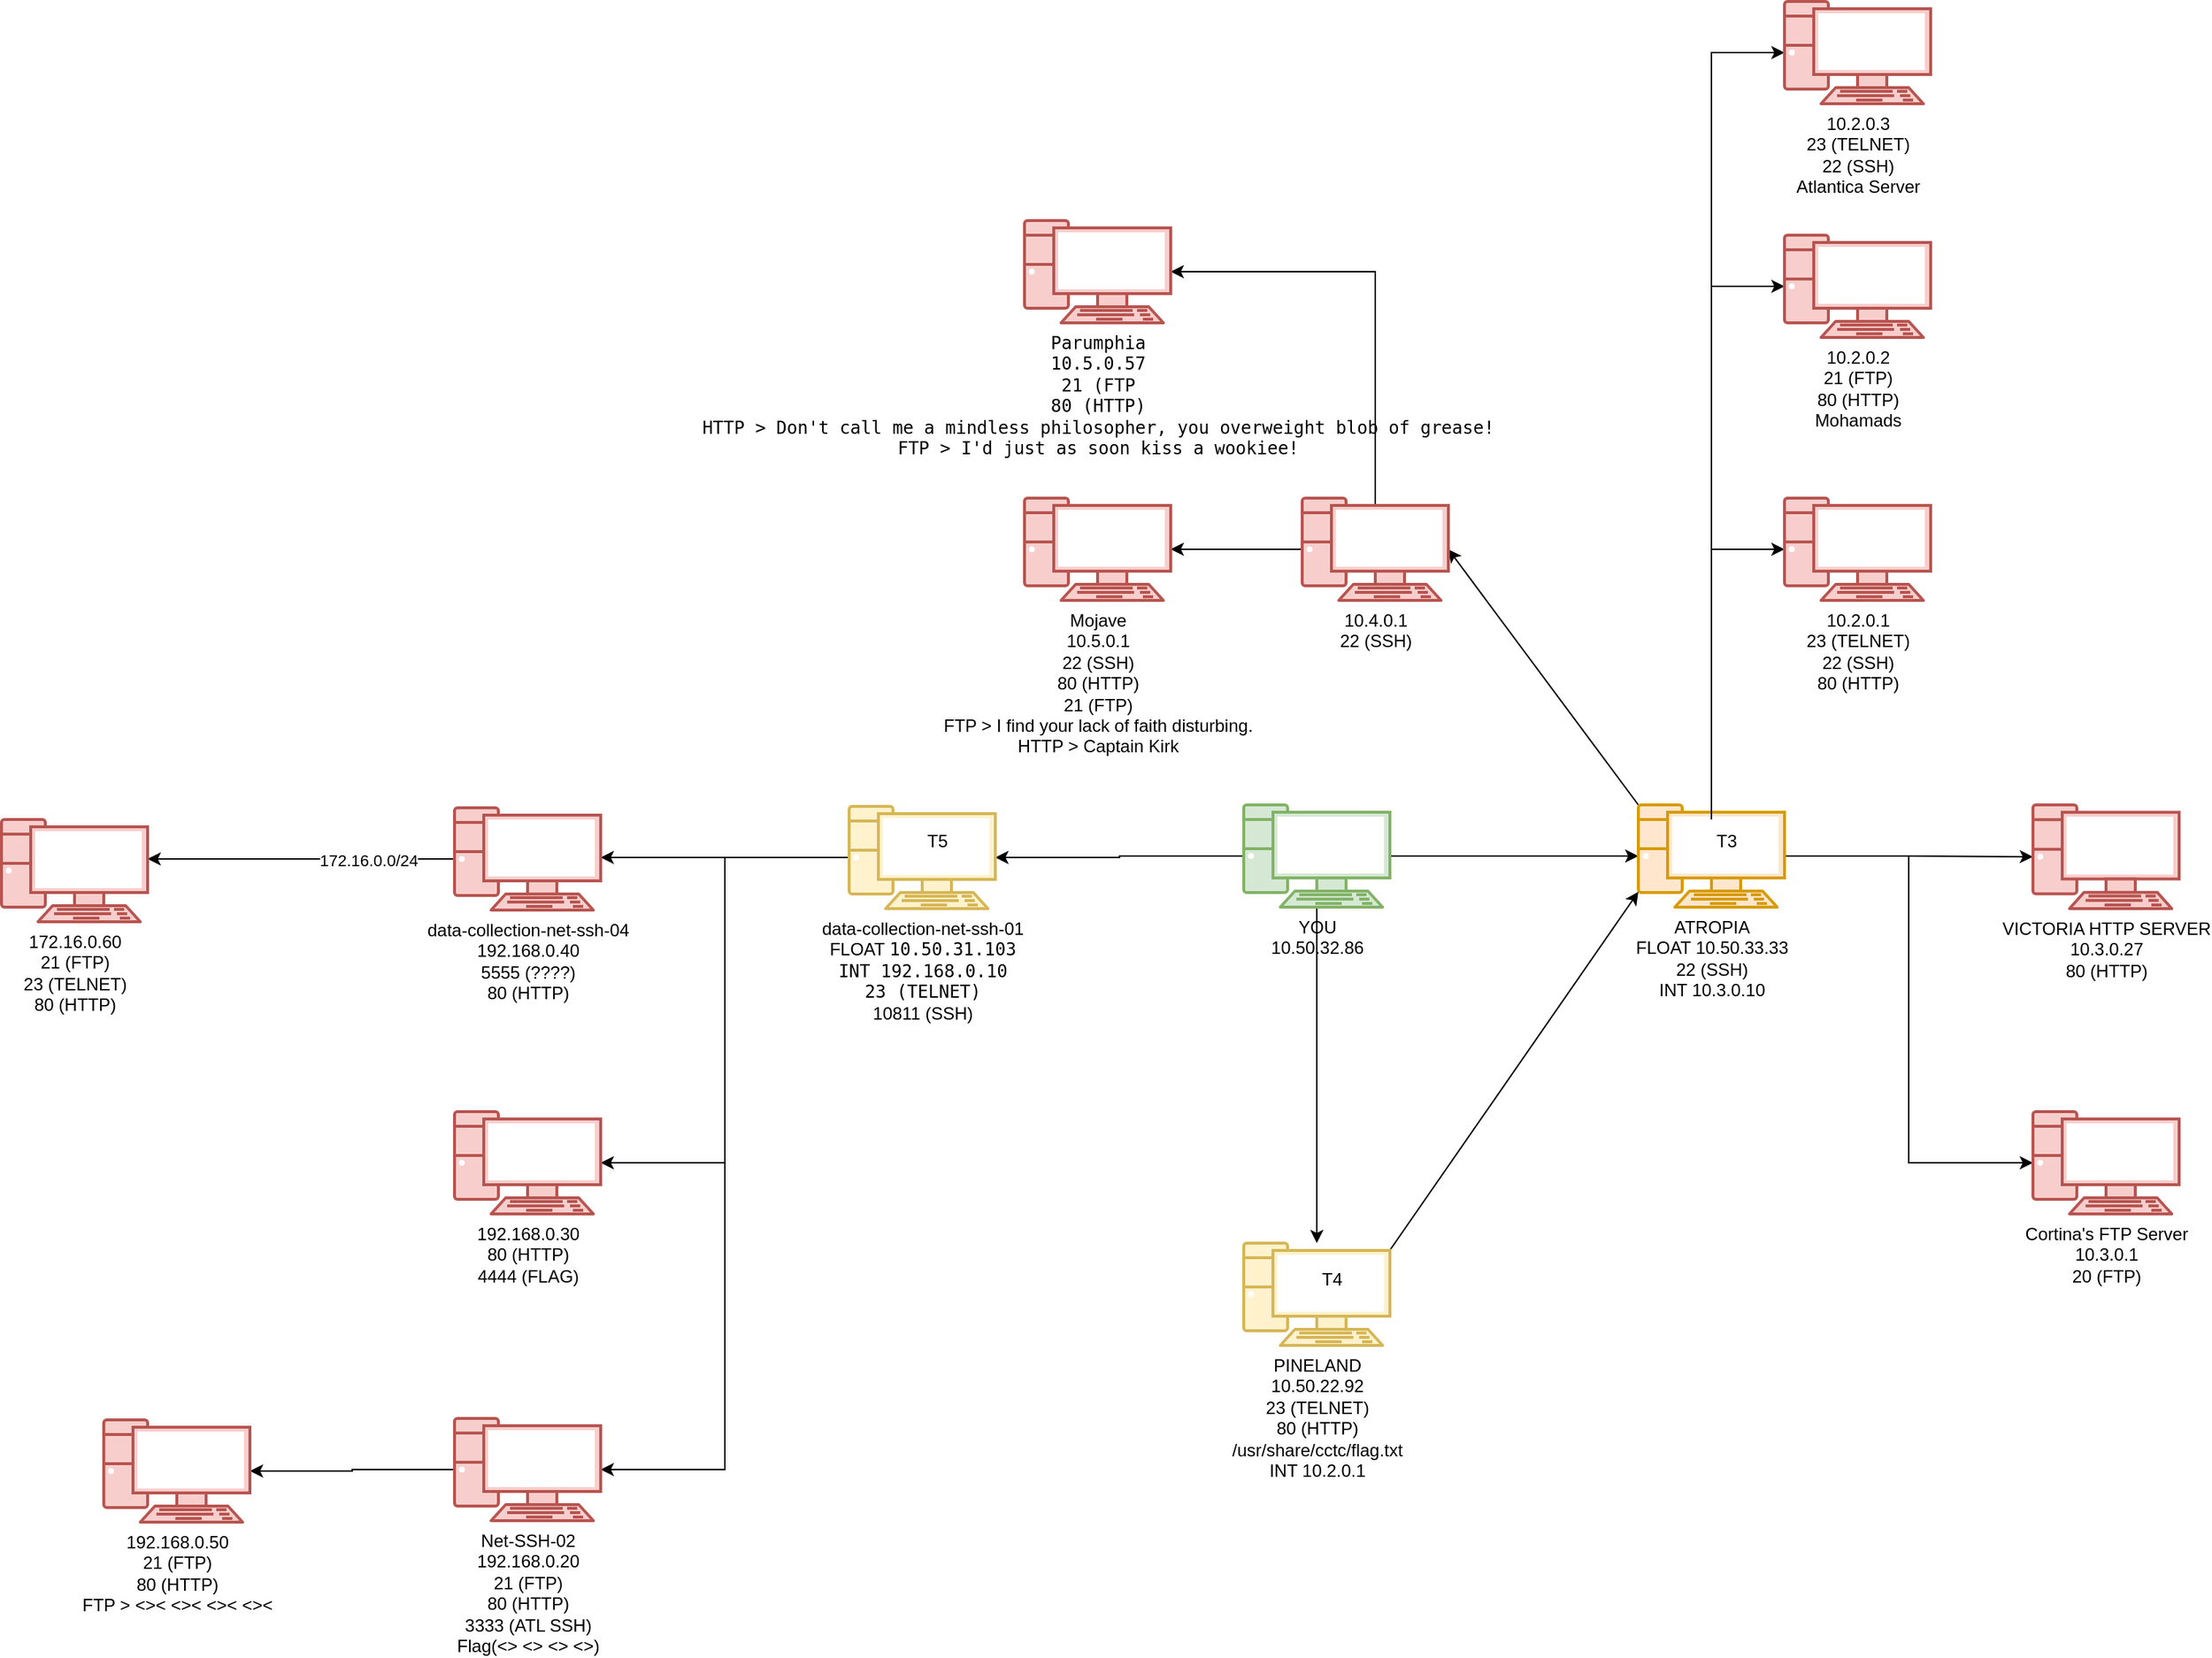 <mxfile version="21.0.2" type="github">
  <diagram name="Page-1" id="W_BNFXHgd7Bk-PhsKlOg">
    <mxGraphModel dx="2973" dy="2288" grid="1" gridSize="10" guides="1" tooltips="1" connect="1" arrows="1" fold="1" page="1" pageScale="1" pageWidth="850" pageHeight="1100" math="0" shadow="0">
      <root>
        <mxCell id="0" />
        <mxCell id="1" parent="0" />
        <mxCell id="dZubbr0zZH0bgpUT_jn3-5" style="edgeStyle=orthogonalEdgeStyle;rounded=0;orthogonalLoop=1;jettySize=auto;html=1;exitX=1;exitY=0.5;exitDx=0;exitDy=0;exitPerimeter=0;entryX=0;entryY=0.5;entryDx=0;entryDy=0;entryPerimeter=0;" parent="1" source="dZubbr0zZH0bgpUT_jn3-1" target="dZubbr0zZH0bgpUT_jn3-2" edge="1">
          <mxGeometry relative="1" as="geometry" />
        </mxCell>
        <mxCell id="dZubbr0zZH0bgpUT_jn3-9" style="edgeStyle=orthogonalEdgeStyle;rounded=0;orthogonalLoop=1;jettySize=auto;html=1;exitX=0.5;exitY=1;exitDx=0;exitDy=0;exitPerimeter=0;" parent="1" source="dZubbr0zZH0bgpUT_jn3-1" target="dZubbr0zZH0bgpUT_jn3-8" edge="1">
          <mxGeometry relative="1" as="geometry" />
        </mxCell>
        <mxCell id="dZubbr0zZH0bgpUT_jn3-29" style="edgeStyle=orthogonalEdgeStyle;rounded=0;orthogonalLoop=1;jettySize=auto;html=1;exitX=0;exitY=0.5;exitDx=0;exitDy=0;exitPerimeter=0;" parent="1" source="dZubbr0zZH0bgpUT_jn3-1" target="dZubbr0zZH0bgpUT_jn3-28" edge="1">
          <mxGeometry relative="1" as="geometry" />
        </mxCell>
        <mxCell id="dZubbr0zZH0bgpUT_jn3-1" value="&lt;div&gt;YOU&lt;/div&gt;&lt;div&gt;10.50.32.86&lt;br&gt;&lt;/div&gt;" style="verticalAlign=top;verticalLabelPosition=bottom;labelPosition=center;align=center;html=1;outlineConnect=0;fillColor=#d5e8d4;strokeColor=#82b366;gradientDirection=north;strokeWidth=2;shape=mxgraph.networks.pc;" parent="1" vertex="1">
          <mxGeometry x="150" y="230" width="100" height="70" as="geometry" />
        </mxCell>
        <mxCell id="dZubbr0zZH0bgpUT_jn3-4" style="edgeStyle=orthogonalEdgeStyle;rounded=0;orthogonalLoop=1;jettySize=auto;html=1;exitX=1;exitY=0.5;exitDx=0;exitDy=0;exitPerimeter=0;" parent="1" source="dZubbr0zZH0bgpUT_jn3-2" target="dZubbr0zZH0bgpUT_jn3-3" edge="1">
          <mxGeometry relative="1" as="geometry" />
        </mxCell>
        <mxCell id="dZubbr0zZH0bgpUT_jn3-7" style="edgeStyle=orthogonalEdgeStyle;rounded=0;orthogonalLoop=1;jettySize=auto;html=1;exitX=1;exitY=0.5;exitDx=0;exitDy=0;exitPerimeter=0;entryX=0;entryY=0.5;entryDx=0;entryDy=0;entryPerimeter=0;" parent="1" source="dZubbr0zZH0bgpUT_jn3-2" target="dZubbr0zZH0bgpUT_jn3-6" edge="1">
          <mxGeometry relative="1" as="geometry" />
        </mxCell>
        <mxCell id="dZubbr0zZH0bgpUT_jn3-16" style="edgeStyle=orthogonalEdgeStyle;rounded=0;orthogonalLoop=1;jettySize=auto;html=1;entryX=0;entryY=0.5;entryDx=0;entryDy=0;entryPerimeter=0;" parent="1" source="dZubbr0zZH0bgpUT_jn3-2" target="dZubbr0zZH0bgpUT_jn3-13" edge="1">
          <mxGeometry relative="1" as="geometry">
            <mxPoint x="370" y="-130" as="sourcePoint" />
          </mxGeometry>
        </mxCell>
        <mxCell id="dZubbr0zZH0bgpUT_jn3-18" style="edgeStyle=orthogonalEdgeStyle;rounded=0;orthogonalLoop=1;jettySize=auto;html=1;exitX=0.5;exitY=0.07;exitDx=0;exitDy=0;exitPerimeter=0;entryX=0;entryY=0.5;entryDx=0;entryDy=0;entryPerimeter=0;" parent="1" source="dZubbr0zZH0bgpUT_jn3-2" target="dZubbr0zZH0bgpUT_jn3-15" edge="1">
          <mxGeometry relative="1" as="geometry" />
        </mxCell>
        <mxCell id="dZubbr0zZH0bgpUT_jn3-23" style="rounded=0;orthogonalLoop=1;jettySize=auto;html=1;exitX=0;exitY=0;exitDx=0;exitDy=0;exitPerimeter=0;entryX=1;entryY=0.5;entryDx=0;entryDy=0;entryPerimeter=0;" parent="1" source="dZubbr0zZH0bgpUT_jn3-2" target="dZubbr0zZH0bgpUT_jn3-22" edge="1">
          <mxGeometry relative="1" as="geometry" />
        </mxCell>
        <mxCell id="dZubbr0zZH0bgpUT_jn3-2" value="&lt;div&gt;ATROPIA&lt;/div&gt;&lt;div&gt;FLOAT 10.50.33.33&lt;/div&gt;&lt;div&gt;22 (SSH)&lt;/div&gt;&lt;div&gt;INT 10.3.0.10&lt;br&gt;&lt;/div&gt;" style="verticalAlign=top;verticalLabelPosition=bottom;labelPosition=center;align=center;html=1;outlineConnect=0;fillColor=#ffe6cc;strokeColor=#d79b00;gradientDirection=north;strokeWidth=2;shape=mxgraph.networks.pc;" parent="1" vertex="1">
          <mxGeometry x="420" y="230" width="100" height="70" as="geometry" />
        </mxCell>
        <mxCell id="dZubbr0zZH0bgpUT_jn3-3" value="&lt;div&gt;VICTORIA HTTP SERVER&lt;/div&gt;&lt;div&gt;10.3.0.27&lt;br&gt;&lt;/div&gt;&lt;div&gt;80 (HTTP)&lt;br&gt;&lt;/div&gt;" style="verticalAlign=top;verticalLabelPosition=bottom;labelPosition=center;align=center;html=1;outlineConnect=0;fillColor=#f8cecc;strokeColor=#b85450;gradientDirection=north;strokeWidth=2;shape=mxgraph.networks.pc;" parent="1" vertex="1">
          <mxGeometry x="690" y="230" width="100" height="71" as="geometry" />
        </mxCell>
        <mxCell id="dZubbr0zZH0bgpUT_jn3-6" value="&lt;div&gt;Cortina&#39;s FTP Server&lt;/div&gt;&lt;div&gt;10.3.0.1&lt;/div&gt;&lt;div&gt;20 (FTP)&lt;br&gt;&lt;/div&gt;" style="verticalAlign=top;verticalLabelPosition=bottom;labelPosition=center;align=center;html=1;outlineConnect=0;fillColor=#f8cecc;strokeColor=#b85450;gradientDirection=north;strokeWidth=2;shape=mxgraph.networks.pc;" parent="1" vertex="1">
          <mxGeometry x="690" y="440" width="100" height="70" as="geometry" />
        </mxCell>
        <mxCell id="dZubbr0zZH0bgpUT_jn3-12" style="rounded=0;orthogonalLoop=1;jettySize=auto;html=1;exitX=1;exitY=0.07;exitDx=0;exitDy=0;exitPerimeter=0;entryX=0;entryY=0.85;entryDx=0;entryDy=0;entryPerimeter=0;" parent="1" source="dZubbr0zZH0bgpUT_jn3-8" target="dZubbr0zZH0bgpUT_jn3-2" edge="1">
          <mxGeometry relative="1" as="geometry" />
        </mxCell>
        <mxCell id="dZubbr0zZH0bgpUT_jn3-8" value="&lt;div&gt;PINELAND&lt;/div&gt;&lt;div&gt;10.50.22.92&lt;/div&gt;&lt;div&gt;23 (TELNET)&lt;/div&gt;&lt;div&gt;80 (HTTP)&lt;br&gt;&lt;/div&gt;&lt;div&gt;/usr/share/cctc/flag.txt&lt;/div&gt;&lt;div&gt;INT 10.2.0.1&lt;br&gt;&lt;/div&gt;" style="verticalAlign=top;verticalLabelPosition=bottom;labelPosition=center;align=center;html=1;outlineConnect=0;fillColor=#fff2cc;strokeColor=#d6b656;gradientDirection=north;strokeWidth=2;shape=mxgraph.networks.pc;" parent="1" vertex="1">
          <mxGeometry x="150" y="530" width="100" height="70" as="geometry" />
        </mxCell>
        <mxCell id="dZubbr0zZH0bgpUT_jn3-17" style="edgeStyle=orthogonalEdgeStyle;rounded=0;orthogonalLoop=1;jettySize=auto;html=1;entryX=0;entryY=0.5;entryDx=0;entryDy=0;entryPerimeter=0;" parent="1" source="dZubbr0zZH0bgpUT_jn3-10" target="dZubbr0zZH0bgpUT_jn3-14" edge="1">
          <mxGeometry relative="1" as="geometry">
            <Array as="points">
              <mxPoint x="470" y="-125" />
            </Array>
          </mxGeometry>
        </mxCell>
        <mxCell id="dZubbr0zZH0bgpUT_jn3-10" value="T3" style="text;html=1;align=center;verticalAlign=middle;resizable=0;points=[];autosize=1;strokeColor=none;fillColor=none;" parent="1" vertex="1">
          <mxGeometry x="460" y="240" width="40" height="30" as="geometry" />
        </mxCell>
        <mxCell id="dZubbr0zZH0bgpUT_jn3-11" value="T4" style="text;html=1;align=center;verticalAlign=middle;resizable=0;points=[];autosize=1;strokeColor=none;fillColor=none;" parent="1" vertex="1">
          <mxGeometry x="190" y="540" width="40" height="30" as="geometry" />
        </mxCell>
        <mxCell id="dZubbr0zZH0bgpUT_jn3-13" value="&lt;div&gt;10.2.0.1&lt;/div&gt;&lt;div&gt;23 (TELNET)&lt;/div&gt;&lt;div&gt;22 (SSH)&lt;/div&gt;&lt;div&gt;80 (HTTP)&lt;br&gt;&lt;/div&gt;" style="verticalAlign=top;verticalLabelPosition=bottom;labelPosition=center;align=center;html=1;outlineConnect=0;fillColor=#f8cecc;strokeColor=#b85450;gradientDirection=north;strokeWidth=2;shape=mxgraph.networks.pc;" parent="1" vertex="1">
          <mxGeometry x="520" y="20" width="100" height="70" as="geometry" />
        </mxCell>
        <mxCell id="dZubbr0zZH0bgpUT_jn3-14" value="&lt;div&gt;10.2.0.2&lt;/div&gt;&lt;div&gt;21 (FTP)&lt;/div&gt;&lt;div&gt;80 (HTTP)&lt;/div&gt;&lt;div&gt;Mohamads&lt;br&gt;&lt;/div&gt;" style="verticalAlign=top;verticalLabelPosition=bottom;labelPosition=center;align=center;html=1;outlineConnect=0;fillColor=#f8cecc;strokeColor=#b85450;gradientDirection=north;strokeWidth=2;shape=mxgraph.networks.pc;" parent="1" vertex="1">
          <mxGeometry x="520" y="-160" width="100" height="70" as="geometry" />
        </mxCell>
        <mxCell id="dZubbr0zZH0bgpUT_jn3-15" value="&lt;div&gt;10.2.0.3&lt;/div&gt;&lt;div&gt;23 (TELNET)&lt;/div&gt;&lt;div&gt;22 (SSH)&lt;br&gt;&lt;/div&gt;&lt;div&gt;Atlantica Server&lt;br&gt;&lt;/div&gt;" style="verticalAlign=top;verticalLabelPosition=bottom;labelPosition=center;align=center;html=1;outlineConnect=0;fillColor=#f8cecc;strokeColor=#b85450;gradientDirection=north;strokeWidth=2;shape=mxgraph.networks.pc;" parent="1" vertex="1">
          <mxGeometry x="520" y="-320" width="100" height="70" as="geometry" />
        </mxCell>
        <mxCell id="dZubbr0zZH0bgpUT_jn3-25" style="edgeStyle=orthogonalEdgeStyle;rounded=0;orthogonalLoop=1;jettySize=auto;html=1;exitX=0;exitY=0.5;exitDx=0;exitDy=0;exitPerimeter=0;entryX=1;entryY=0.5;entryDx=0;entryDy=0;entryPerimeter=0;" parent="1" source="dZubbr0zZH0bgpUT_jn3-22" target="dZubbr0zZH0bgpUT_jn3-24" edge="1">
          <mxGeometry relative="1" as="geometry" />
        </mxCell>
        <mxCell id="dZubbr0zZH0bgpUT_jn3-27" style="edgeStyle=orthogonalEdgeStyle;rounded=0;orthogonalLoop=1;jettySize=auto;html=1;exitX=0.5;exitY=0.07;exitDx=0;exitDy=0;exitPerimeter=0;entryX=1;entryY=0.5;entryDx=0;entryDy=0;entryPerimeter=0;" parent="1" source="dZubbr0zZH0bgpUT_jn3-22" target="dZubbr0zZH0bgpUT_jn3-26" edge="1">
          <mxGeometry relative="1" as="geometry">
            <Array as="points">
              <mxPoint x="240" y="-135" />
            </Array>
          </mxGeometry>
        </mxCell>
        <mxCell id="dZubbr0zZH0bgpUT_jn3-22" value="&lt;div&gt;10.4.0.1&lt;/div&gt;&lt;div&gt;22 (SSH)&lt;br&gt;&lt;/div&gt;" style="verticalAlign=top;verticalLabelPosition=bottom;labelPosition=center;align=center;html=1;outlineConnect=0;fillColor=#f8cecc;strokeColor=#b85450;gradientDirection=north;strokeWidth=2;shape=mxgraph.networks.pc;" parent="1" vertex="1">
          <mxGeometry x="190" y="20" width="100" height="70" as="geometry" />
        </mxCell>
        <mxCell id="dZubbr0zZH0bgpUT_jn3-24" value="&lt;div&gt;Mojave&lt;br&gt;&lt;/div&gt;&lt;div&gt;10.5.0.1&lt;/div&gt;&lt;div&gt;22 (SSH)&lt;br&gt;&lt;/div&gt;&lt;div&gt;80 (HTTP)&lt;br&gt;&lt;/div&gt;&lt;div&gt;21 (FTP)&lt;br&gt;&lt;/div&gt;&lt;div&gt;FTP &amp;gt; I find your lack of faith disturbing.&lt;/div&gt;&lt;div&gt;HTTP &amp;gt; Captain Kirk&lt;br&gt;&lt;/div&gt;" style="verticalAlign=top;verticalLabelPosition=bottom;labelPosition=center;align=center;html=1;outlineConnect=0;fillColor=#f8cecc;strokeColor=#b85450;gradientDirection=north;strokeWidth=2;shape=mxgraph.networks.pc;" parent="1" vertex="1">
          <mxGeometry y="20" width="100" height="70" as="geometry" />
        </mxCell>
        <mxCell id="dZubbr0zZH0bgpUT_jn3-26" value="&lt;div&gt;&lt;code&gt;Parumphia&lt;br&gt;&lt;/code&gt;&lt;/div&gt;&lt;div&gt;&lt;code&gt;10.5.0.57&lt;br&gt;&lt;/code&gt;&lt;/div&gt;&lt;div&gt;&lt;code&gt;21 (FTP&lt;/code&gt;&lt;/div&gt;&lt;div&gt;&lt;code&gt;80 (HTTP)&lt;br&gt;&lt;/code&gt;&lt;/div&gt;&lt;div&gt;&lt;code&gt;HTTP &amp;gt; Don&#39;t call me a mindless philosopher, you overweight blob of grease!&lt;/code&gt;&lt;/div&gt;&lt;div&gt;&lt;code&gt;FTP &amp;gt; I&#39;d just as soon kiss a wookiee!&lt;br&gt;&lt;/code&gt;&lt;/div&gt;" style="verticalAlign=top;verticalLabelPosition=bottom;labelPosition=center;align=center;html=1;outlineConnect=0;fillColor=#f8cecc;strokeColor=#b85450;gradientDirection=north;strokeWidth=2;shape=mxgraph.networks.pc;" parent="1" vertex="1">
          <mxGeometry y="-170" width="100" height="70" as="geometry" />
        </mxCell>
        <mxCell id="dZubbr0zZH0bgpUT_jn3-35" style="edgeStyle=orthogonalEdgeStyle;rounded=0;orthogonalLoop=1;jettySize=auto;html=1;exitX=0;exitY=0.5;exitDx=0;exitDy=0;exitPerimeter=0;" parent="1" source="dZubbr0zZH0bgpUT_jn3-28" target="dZubbr0zZH0bgpUT_jn3-33" edge="1">
          <mxGeometry relative="1" as="geometry">
            <Array as="points">
              <mxPoint x="-250" y="266" />
              <mxPoint x="-250" y="266" />
            </Array>
          </mxGeometry>
        </mxCell>
        <mxCell id="dZubbr0zZH0bgpUT_jn3-36" style="edgeStyle=orthogonalEdgeStyle;rounded=0;orthogonalLoop=1;jettySize=auto;html=1;exitX=0;exitY=0.5;exitDx=0;exitDy=0;exitPerimeter=0;entryX=1;entryY=0.5;entryDx=0;entryDy=0;entryPerimeter=0;" parent="1" source="dZubbr0zZH0bgpUT_jn3-28" target="dZubbr0zZH0bgpUT_jn3-34" edge="1">
          <mxGeometry relative="1" as="geometry" />
        </mxCell>
        <mxCell id="dZubbr0zZH0bgpUT_jn3-38" style="edgeStyle=orthogonalEdgeStyle;rounded=0;orthogonalLoop=1;jettySize=auto;html=1;exitX=0;exitY=0.5;exitDx=0;exitDy=0;exitPerimeter=0;entryX=1;entryY=0.5;entryDx=0;entryDy=0;entryPerimeter=0;" parent="1" source="dZubbr0zZH0bgpUT_jn3-28" target="dZubbr0zZH0bgpUT_jn3-37" edge="1">
          <mxGeometry relative="1" as="geometry" />
        </mxCell>
        <mxCell id="dZubbr0zZH0bgpUT_jn3-28" value="&lt;div&gt;data-collection-net-ssh-01&lt;br&gt;&lt;/div&gt;&lt;div&gt;FLOAT &lt;code&gt;10.50.31.103&lt;/code&gt;&lt;/div&gt;&lt;div&gt;&lt;code&gt;INT 192.168.0.10&lt;br&gt;&lt;/code&gt;&lt;/div&gt;&lt;div&gt;&lt;code&gt;23 (TELNET)&lt;br&gt;&lt;/code&gt;&lt;/div&gt;&lt;div&gt;10811 (SSH)&lt;br&gt;&lt;/div&gt;" style="verticalAlign=top;verticalLabelPosition=bottom;labelPosition=center;align=center;html=1;outlineConnect=0;fillColor=#fff2cc;strokeColor=#d6b656;gradientDirection=north;strokeWidth=2;shape=mxgraph.networks.pc;" parent="1" vertex="1">
          <mxGeometry x="-120" y="231" width="100" height="70" as="geometry" />
        </mxCell>
        <mxCell id="dZubbr0zZH0bgpUT_jn3-30" value="T5" style="text;html=1;align=center;verticalAlign=middle;resizable=0;points=[];autosize=1;strokeColor=none;fillColor=none;" parent="1" vertex="1">
          <mxGeometry x="-80" y="240" width="40" height="30" as="geometry" />
        </mxCell>
        <mxCell id="dy91sUaCtpftVn4W_1tJ-6" style="edgeStyle=orthogonalEdgeStyle;rounded=0;orthogonalLoop=1;jettySize=auto;html=1;exitX=0;exitY=0.5;exitDx=0;exitDy=0;exitPerimeter=0;" edge="1" parent="1" source="dZubbr0zZH0bgpUT_jn3-33">
          <mxGeometry relative="1" as="geometry">
            <mxPoint x="-600" y="267" as="targetPoint" />
          </mxGeometry>
        </mxCell>
        <mxCell id="dy91sUaCtpftVn4W_1tJ-7" value="172.16.0.0/24" style="edgeLabel;html=1;align=center;verticalAlign=middle;resizable=0;points=[];" vertex="1" connectable="0" parent="dy91sUaCtpftVn4W_1tJ-6">
          <mxGeometry x="0.37" y="2" relative="1" as="geometry">
            <mxPoint x="84" y="-2" as="offset" />
          </mxGeometry>
        </mxCell>
        <mxCell id="dZubbr0zZH0bgpUT_jn3-33" value="&lt;div&gt;data-collection-net-ssh-04&lt;br&gt;&lt;/div&gt;&lt;div&gt;192.168.0.40&lt;/div&gt;&lt;div&gt;5555 (????)&lt;br&gt;&lt;/div&gt;&lt;div&gt;80 (HTTP)&lt;br&gt;&lt;/div&gt;" style="verticalAlign=top;verticalLabelPosition=bottom;labelPosition=center;align=center;html=1;outlineConnect=0;fillColor=#f8cecc;strokeColor=#b85450;gradientDirection=north;strokeWidth=2;shape=mxgraph.networks.pc;" parent="1" vertex="1">
          <mxGeometry x="-390" y="232" width="100" height="70" as="geometry" />
        </mxCell>
        <mxCell id="dZubbr0zZH0bgpUT_jn3-34" value="&lt;div&gt;192.168.0.30&lt;/div&gt;&lt;div&gt;80 (HTTP)&lt;br&gt;&lt;/div&gt;&lt;div&gt;4444 (FLAG)&lt;br&gt;&lt;/div&gt;" style="verticalAlign=top;verticalLabelPosition=bottom;labelPosition=center;align=center;html=1;outlineConnect=0;fillColor=#f8cecc;strokeColor=#b85450;gradientDirection=north;strokeWidth=2;shape=mxgraph.networks.pc;" parent="1" vertex="1">
          <mxGeometry x="-390" y="440" width="100" height="70" as="geometry" />
        </mxCell>
        <mxCell id="dy91sUaCtpftVn4W_1tJ-4" style="edgeStyle=orthogonalEdgeStyle;rounded=0;orthogonalLoop=1;jettySize=auto;html=1;exitX=0;exitY=0.5;exitDx=0;exitDy=0;exitPerimeter=0;" edge="1" parent="1" source="dZubbr0zZH0bgpUT_jn3-37" target="dy91sUaCtpftVn4W_1tJ-2">
          <mxGeometry relative="1" as="geometry" />
        </mxCell>
        <mxCell id="dZubbr0zZH0bgpUT_jn3-37" value="&lt;div&gt;Net-SSH-02&lt;br&gt;&lt;/div&gt;&lt;div&gt;192.168.0.20&lt;/div&gt;&lt;div&gt;21 (FTP)&lt;/div&gt;&lt;div&gt;80 (HTTP)&lt;br&gt;&lt;/div&gt;&lt;div&gt;3333 (ATL SSH)&lt;br&gt;&lt;/div&gt;&lt;div&gt;Flag(&amp;lt;&amp;gt; &amp;lt;&amp;gt; &amp;lt;&amp;gt; &amp;lt;&amp;gt;)&lt;br&gt;&lt;/div&gt;" style="verticalAlign=top;verticalLabelPosition=bottom;labelPosition=center;align=center;html=1;outlineConnect=0;fillColor=#f8cecc;strokeColor=#b85450;gradientDirection=north;strokeWidth=2;shape=mxgraph.networks.pc;" parent="1" vertex="1">
          <mxGeometry x="-390" y="650" width="100" height="70" as="geometry" />
        </mxCell>
        <mxCell id="dy91sUaCtpftVn4W_1tJ-2" value="&lt;div&gt;192.168.0.50&lt;/div&gt;&lt;div&gt;21 (FTP)&lt;br&gt;&lt;/div&gt;&lt;div&gt;80 (HTTP)&lt;/div&gt;&lt;div&gt;FTP &amp;gt; &amp;lt;&amp;gt;&amp;lt; &amp;lt;&amp;gt;&amp;lt; &amp;lt;&amp;gt;&amp;lt; &amp;lt;&amp;gt;&amp;lt;&lt;br&gt;&lt;/div&gt;" style="verticalAlign=top;verticalLabelPosition=bottom;labelPosition=center;align=center;html=1;outlineConnect=0;fillColor=#f8cecc;strokeColor=#b85450;gradientDirection=north;strokeWidth=2;shape=mxgraph.networks.pc;" vertex="1" parent="1">
          <mxGeometry x="-630" y="651" width="100" height="70" as="geometry" />
        </mxCell>
        <mxCell id="dy91sUaCtpftVn4W_1tJ-8" value="&lt;div&gt;172.16.0.60&lt;/div&gt;&lt;div&gt;21 (FTP)&lt;/div&gt;&lt;div&gt;23 (TELNET)&lt;/div&gt;&lt;div&gt;80 (HTTP)&lt;/div&gt;&lt;div&gt;&lt;br&gt;&lt;/div&gt;" style="verticalAlign=top;verticalLabelPosition=bottom;labelPosition=center;align=center;html=1;outlineConnect=0;fillColor=#f8cecc;strokeColor=#b85450;gradientDirection=north;strokeWidth=2;shape=mxgraph.networks.pc;" vertex="1" parent="1">
          <mxGeometry x="-700" y="240" width="100" height="70" as="geometry" />
        </mxCell>
      </root>
    </mxGraphModel>
  </diagram>
</mxfile>
